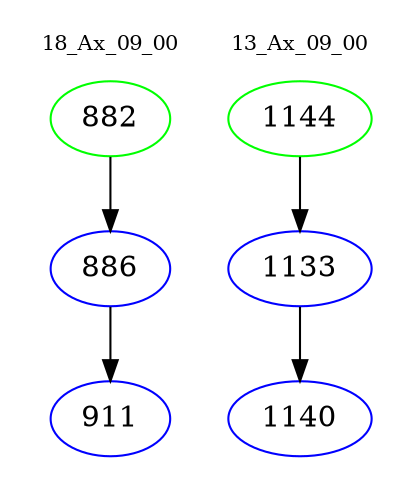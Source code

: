 digraph{
subgraph cluster_0 {
color = white
label = "18_Ax_09_00";
fontsize=10;
T0_882 [label="882", color="green"]
T0_882 -> T0_886 [color="black"]
T0_886 [label="886", color="blue"]
T0_886 -> T0_911 [color="black"]
T0_911 [label="911", color="blue"]
}
subgraph cluster_1 {
color = white
label = "13_Ax_09_00";
fontsize=10;
T1_1144 [label="1144", color="green"]
T1_1144 -> T1_1133 [color="black"]
T1_1133 [label="1133", color="blue"]
T1_1133 -> T1_1140 [color="black"]
T1_1140 [label="1140", color="blue"]
}
}
